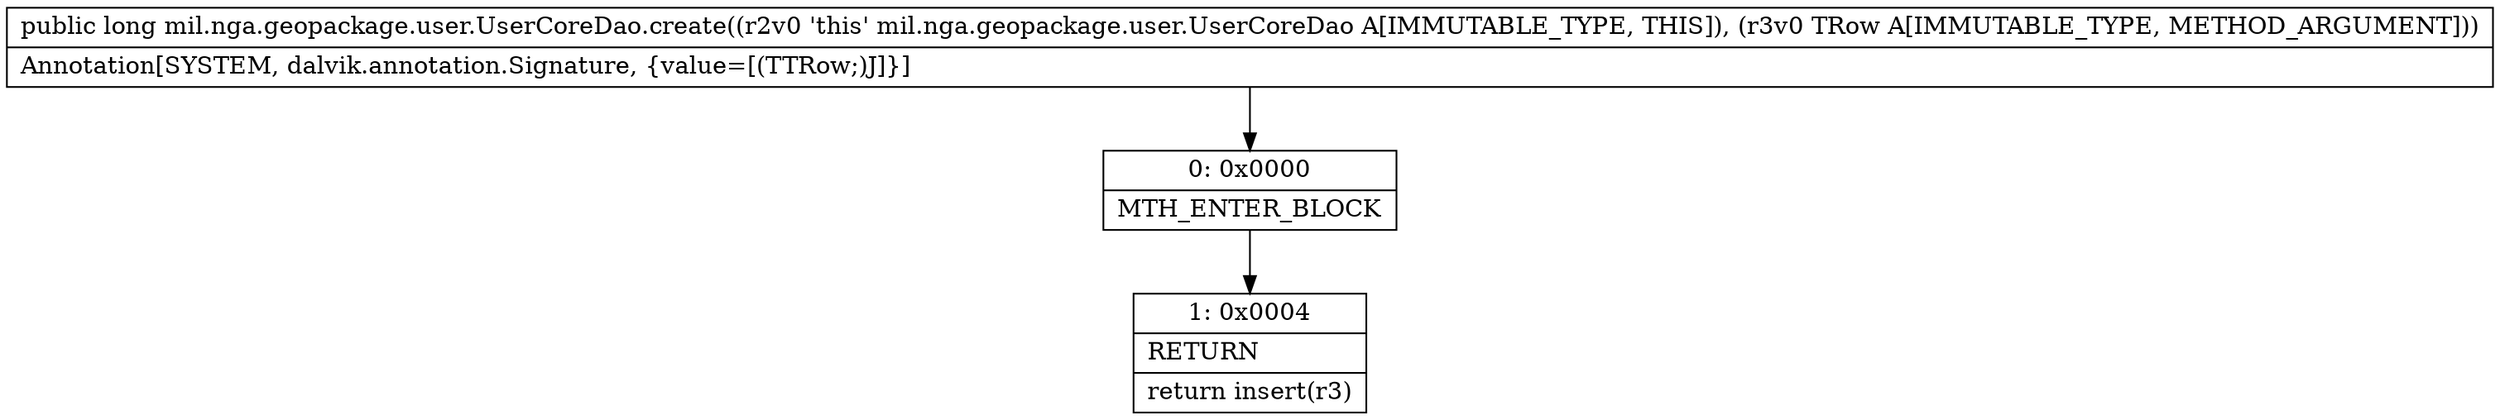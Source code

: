 digraph "CFG formil.nga.geopackage.user.UserCoreDao.create(Lmil\/nga\/geopackage\/user\/UserCoreRow;)J" {
Node_0 [shape=record,label="{0\:\ 0x0000|MTH_ENTER_BLOCK\l}"];
Node_1 [shape=record,label="{1\:\ 0x0004|RETURN\l|return insert(r3)\l}"];
MethodNode[shape=record,label="{public long mil.nga.geopackage.user.UserCoreDao.create((r2v0 'this' mil.nga.geopackage.user.UserCoreDao A[IMMUTABLE_TYPE, THIS]), (r3v0 TRow A[IMMUTABLE_TYPE, METHOD_ARGUMENT]))  | Annotation[SYSTEM, dalvik.annotation.Signature, \{value=[(TTRow;)J]\}]\l}"];
MethodNode -> Node_0;
Node_0 -> Node_1;
}

